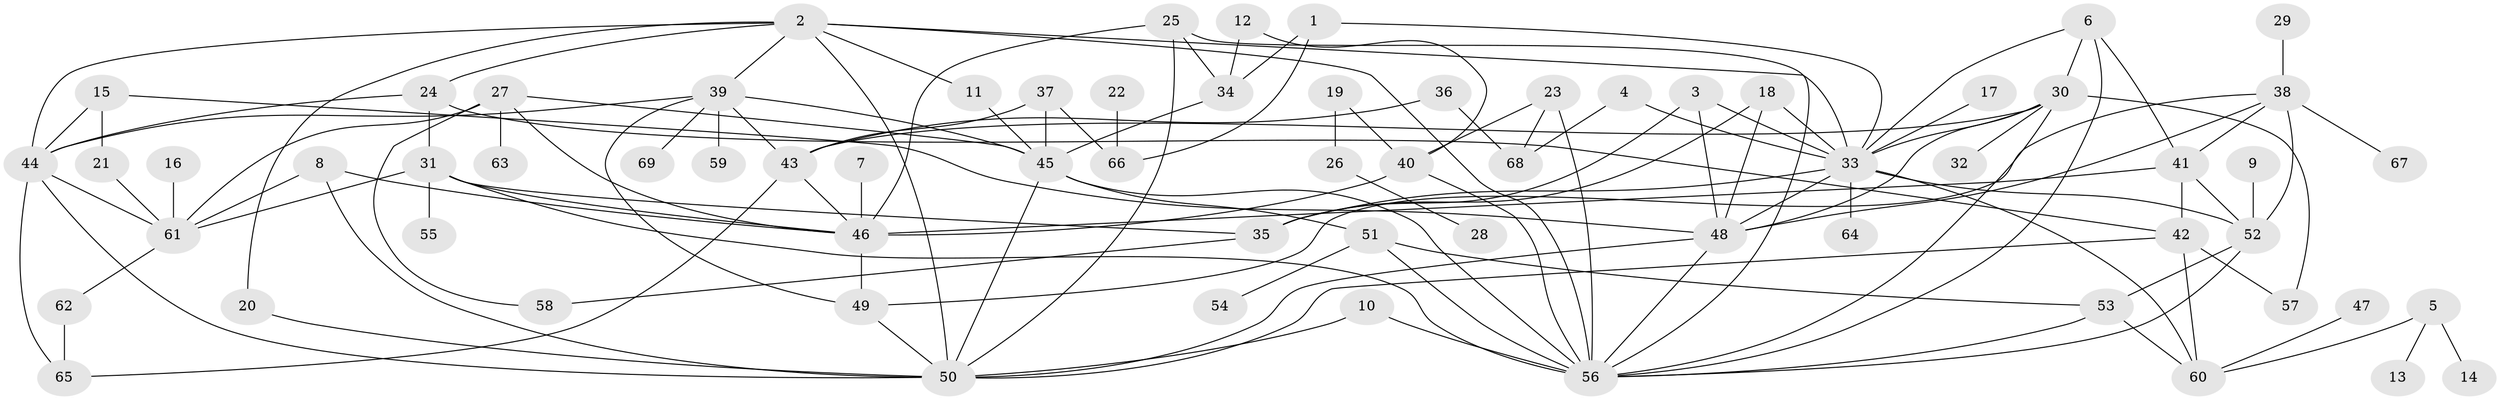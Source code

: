// original degree distribution, {6: 0.051094890510948905, 3: 0.26277372262773724, 7: 0.014598540145985401, 5: 0.08759124087591241, 12: 0.0072992700729927005, 2: 0.24087591240875914, 4: 0.13138686131386862, 1: 0.20437956204379562}
// Generated by graph-tools (version 1.1) at 2025/25/03/09/25 03:25:34]
// undirected, 69 vertices, 127 edges
graph export_dot {
graph [start="1"]
  node [color=gray90,style=filled];
  1;
  2;
  3;
  4;
  5;
  6;
  7;
  8;
  9;
  10;
  11;
  12;
  13;
  14;
  15;
  16;
  17;
  18;
  19;
  20;
  21;
  22;
  23;
  24;
  25;
  26;
  27;
  28;
  29;
  30;
  31;
  32;
  33;
  34;
  35;
  36;
  37;
  38;
  39;
  40;
  41;
  42;
  43;
  44;
  45;
  46;
  47;
  48;
  49;
  50;
  51;
  52;
  53;
  54;
  55;
  56;
  57;
  58;
  59;
  60;
  61;
  62;
  63;
  64;
  65;
  66;
  67;
  68;
  69;
  1 -- 33 [weight=1.0];
  1 -- 34 [weight=1.0];
  1 -- 66 [weight=1.0];
  2 -- 11 [weight=1.0];
  2 -- 20 [weight=1.0];
  2 -- 24 [weight=1.0];
  2 -- 33 [weight=1.0];
  2 -- 39 [weight=1.0];
  2 -- 44 [weight=1.0];
  2 -- 50 [weight=1.0];
  2 -- 56 [weight=1.0];
  3 -- 33 [weight=1.0];
  3 -- 35 [weight=1.0];
  3 -- 48 [weight=1.0];
  4 -- 33 [weight=1.0];
  4 -- 68 [weight=1.0];
  5 -- 13 [weight=1.0];
  5 -- 14 [weight=1.0];
  5 -- 60 [weight=1.0];
  6 -- 30 [weight=1.0];
  6 -- 33 [weight=1.0];
  6 -- 41 [weight=1.0];
  6 -- 56 [weight=1.0];
  7 -- 46 [weight=1.0];
  8 -- 46 [weight=1.0];
  8 -- 50 [weight=1.0];
  8 -- 61 [weight=1.0];
  9 -- 52 [weight=1.0];
  10 -- 50 [weight=1.0];
  10 -- 56 [weight=1.0];
  11 -- 45 [weight=1.0];
  12 -- 34 [weight=1.0];
  12 -- 40 [weight=1.0];
  15 -- 21 [weight=1.0];
  15 -- 44 [weight=1.0];
  15 -- 48 [weight=1.0];
  16 -- 61 [weight=1.0];
  17 -- 33 [weight=1.0];
  18 -- 33 [weight=1.0];
  18 -- 35 [weight=1.0];
  18 -- 48 [weight=1.0];
  19 -- 26 [weight=1.0];
  19 -- 40 [weight=1.0];
  20 -- 50 [weight=1.0];
  21 -- 61 [weight=2.0];
  22 -- 66 [weight=1.0];
  23 -- 40 [weight=1.0];
  23 -- 56 [weight=1.0];
  23 -- 68 [weight=1.0];
  24 -- 31 [weight=1.0];
  24 -- 42 [weight=1.0];
  24 -- 44 [weight=1.0];
  25 -- 34 [weight=1.0];
  25 -- 46 [weight=1.0];
  25 -- 50 [weight=2.0];
  25 -- 56 [weight=1.0];
  26 -- 28 [weight=1.0];
  27 -- 45 [weight=1.0];
  27 -- 46 [weight=1.0];
  27 -- 58 [weight=1.0];
  27 -- 61 [weight=1.0];
  27 -- 63 [weight=1.0];
  29 -- 38 [weight=1.0];
  30 -- 32 [weight=1.0];
  30 -- 33 [weight=1.0];
  30 -- 43 [weight=1.0];
  30 -- 48 [weight=1.0];
  30 -- 56 [weight=1.0];
  30 -- 57 [weight=1.0];
  31 -- 35 [weight=1.0];
  31 -- 46 [weight=1.0];
  31 -- 55 [weight=1.0];
  31 -- 56 [weight=1.0];
  31 -- 61 [weight=1.0];
  33 -- 35 [weight=1.0];
  33 -- 48 [weight=1.0];
  33 -- 52 [weight=1.0];
  33 -- 60 [weight=1.0];
  33 -- 64 [weight=1.0];
  34 -- 45 [weight=1.0];
  35 -- 58 [weight=1.0];
  36 -- 43 [weight=1.0];
  36 -- 68 [weight=1.0];
  37 -- 43 [weight=1.0];
  37 -- 45 [weight=1.0];
  37 -- 66 [weight=1.0];
  38 -- 41 [weight=1.0];
  38 -- 48 [weight=1.0];
  38 -- 49 [weight=1.0];
  38 -- 52 [weight=2.0];
  38 -- 67 [weight=1.0];
  39 -- 43 [weight=1.0];
  39 -- 44 [weight=1.0];
  39 -- 45 [weight=1.0];
  39 -- 49 [weight=1.0];
  39 -- 59 [weight=1.0];
  39 -- 69 [weight=1.0];
  40 -- 46 [weight=1.0];
  40 -- 56 [weight=1.0];
  41 -- 42 [weight=2.0];
  41 -- 46 [weight=1.0];
  41 -- 52 [weight=1.0];
  42 -- 50 [weight=1.0];
  42 -- 57 [weight=1.0];
  42 -- 60 [weight=1.0];
  43 -- 46 [weight=1.0];
  43 -- 65 [weight=1.0];
  44 -- 50 [weight=2.0];
  44 -- 61 [weight=1.0];
  44 -- 65 [weight=1.0];
  45 -- 50 [weight=1.0];
  45 -- 51 [weight=1.0];
  45 -- 56 [weight=1.0];
  46 -- 49 [weight=1.0];
  47 -- 60 [weight=1.0];
  48 -- 50 [weight=1.0];
  48 -- 56 [weight=1.0];
  49 -- 50 [weight=1.0];
  51 -- 53 [weight=1.0];
  51 -- 54 [weight=1.0];
  51 -- 56 [weight=2.0];
  52 -- 53 [weight=1.0];
  52 -- 56 [weight=1.0];
  53 -- 56 [weight=1.0];
  53 -- 60 [weight=1.0];
  61 -- 62 [weight=1.0];
  62 -- 65 [weight=1.0];
}
